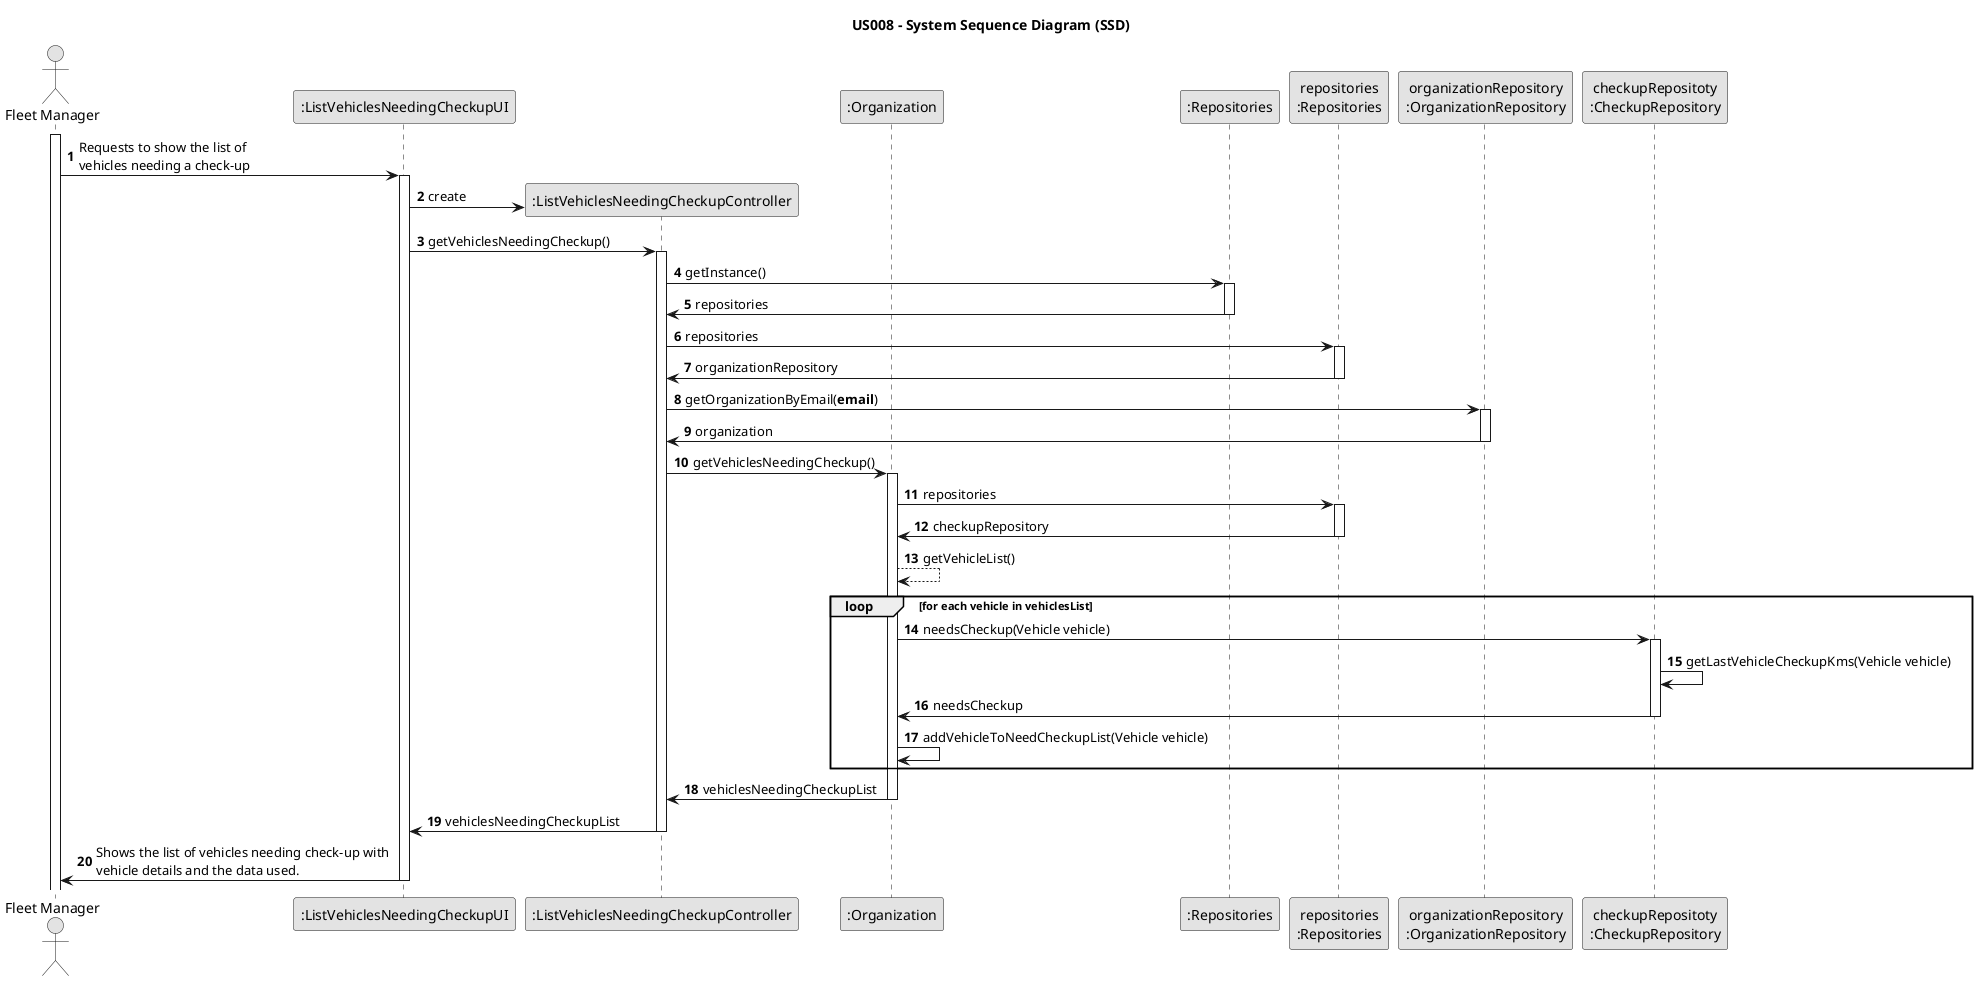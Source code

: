 @startuml
skinparam monochrome true
skinparam packageStyle rectangle
skinparam shadowing false

title US008 - System Sequence Diagram (SSD)

autonumber

actor "Fleet Manager" as Employee
participant ":ListVehiclesNeedingCheckupUI" as UI
participant ":ListVehiclesNeedingCheckupController" as CTRL
participant ":Organization" as ORG
participant ":Repositories" as Repos
participant "repositories\n:Repositories" as PLAT
participant "organizationRepository\n:OrganizationRepository" as ORGRepo
participant "checkupRepositoty\n:CheckupRepository" as CheckupRepo

activate Employee

    Employee -> UI : Requests to show the list of \nvehicles needing a check-up
    activate UI

        UI -> CTRL** : create
        UI -> CTRL : getVehiclesNeedingCheckup()
        activate CTRL

            CTRL -> Repos : getInstance()
            activate Repos

                Repos -> CTRL : repositories
            deactivate Repos
            CTRL -> PLAT : repositories
            activate PLAT

                PLAT -> CTRL : organizationRepository
            deactivate PLAT
            CTRL -> ORGRepo : getOrganizationByEmail(**email**)
            activate ORGRepo

                ORGRepo -> CTRL : organization
            deactivate ORGRepo

            CTRL-> ORG : getVehiclesNeedingCheckup()
            activate ORG

                ORG -> PLAT : repositories
                activate PLAT

                    PLAT -> ORG : checkupRepository
                deactivate PLAT
                ORG --> ORG : getVehicleList()
                loop for each vehicle in vehiclesList
                    ORG -> CheckupRepo : needsCheckup(Vehicle vehicle)
                    activate CheckupRepo

                        CheckupRepo -> CheckupRepo : getLastVehicleCheckupKms(Vehicle vehicle)
                    CheckupRepo -> ORG : needsCheckup
                    deactivate CheckupRepo
                    ORG -> ORG : addVehicleToNeedCheckupList(Vehicle vehicle)
                end loop
                ORG -> CTRL : vehiclesNeedingCheckupList
            deactivate ORG
            CTRL -> UI : vehiclesNeedingCheckupList
        deactivate CTRL

        UI -> Employee : Shows the list of vehicles needing check-up with \nvehicle details and the data used.

    deactivate UI

@enduml